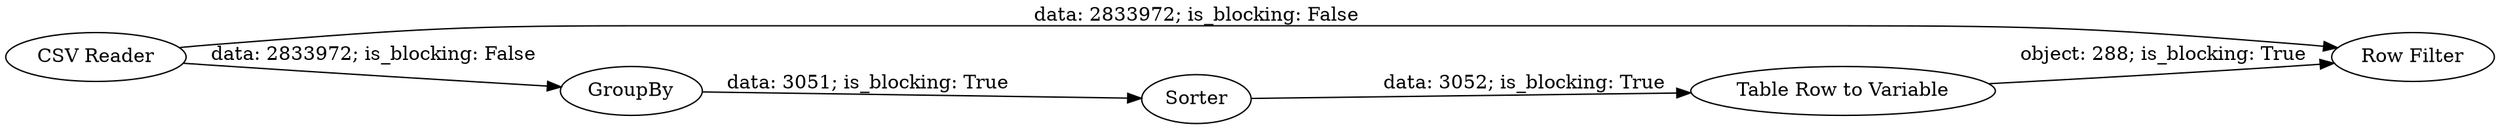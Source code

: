 digraph {
	"-3613273596998515889_3" [label=Sorter]
	"-3613273596998515889_1" [label="CSV Reader"]
	"-3613273596998515889_5" [label="Row Filter"]
	"-3613273596998515889_4" [label="Table Row to Variable"]
	"-3613273596998515889_2" [label=GroupBy]
	"-3613273596998515889_1" -> "-3613273596998515889_5" [label="data: 2833972; is_blocking: False"]
	"-3613273596998515889_1" -> "-3613273596998515889_2" [label="data: 2833972; is_blocking: False"]
	"-3613273596998515889_4" -> "-3613273596998515889_5" [label="object: 288; is_blocking: True"]
	"-3613273596998515889_2" -> "-3613273596998515889_3" [label="data: 3051; is_blocking: True"]
	"-3613273596998515889_3" -> "-3613273596998515889_4" [label="data: 3052; is_blocking: True"]
	rankdir=LR
}
